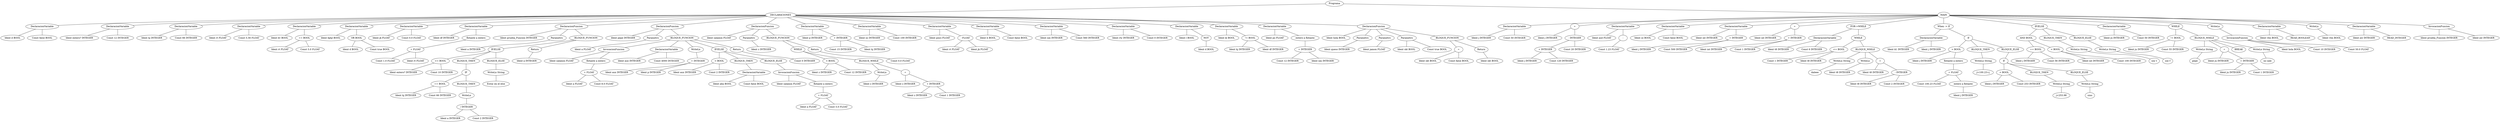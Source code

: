 graph G {273 [label="Programa"]
274 [label="DECLARACIONES"]
273 -- 274
275 [label="DeclaracionVariable"]
274 -- 275
276 [label="Ident d BOOL"]
275 -- 276
277 [label="Const false BOOL"]
275 -- 277
278 [label="DeclaracionVariable"]
274 -- 278
279 [label="Ident entero? INTEGER"]
278 -- 279
280 [label="Const 12 INTEGER"]
278 -- 280
281 [label="DeclaracionVariable"]
274 -- 281
282 [label="Ident hj INTEGER"]
281 -- 282
283 [label="Const 66 INTEGER"]
281 -- 283
284 [label="DeclaracionVariable"]
274 -- 284
285 [label="Ident rt FLOAT"]
284 -- 285
286 [label="Const 5.56 FLOAT"]
284 -- 286
287 [label="DeclaracionVariable"]
274 -- 287
288 [label="Ident bv BOOL"]
287 -- 288
289 [label="== BOOL"]
287 -- 289
290 [label="Ident rt FLOAT"]
289 -- 290
291 [label="Const 5.0 FLOAT"]
289 -- 291
292 [label="DeclaracionVariable"]
274 -- 292
293 [label="Ident fghjl BOOL"]
292 -- 293
294 [label="OR BOOL"]
292 -- 294
295 [label="Ident d BOOL"]
294 -- 295
296 [label="Const true BOOL"]
294 -- 296
297 [label="DeclaracionVariable"]
274 -- 297
298 [label="Ident jk FLOAT"]
297 -- 298
299 [label="Const 0.0 FLOAT"]
297 -- 299
300 [label="DeclaracionVariable"]
274 -- 300
301 [label="Ident df INTEGER"]
300 -- 301
302 [label="flotante a entero"]
300 -- 302
303 [label="+ FLOAT"]
302 -- 303
304 [label="Const 1.0 FLOAT"]
303 -- 304
305 [label="Ident rt FLOAT"]
303 -- 305
306 [label="DeclaracionFuncion"]
274 -- 306
307 [label="Ident prueba_Funcion INTEGER"]
306 -- 307
308 [label="Parametro"]
306 -- 308
309 [label="Ident a INTEGER"]
308 -- 309
310 [label="BLOQUE_FUNCION"]
306 -- 310
311 [label="IF/ELSE"]
310 -- 311
312 [label=">= BOOL"]
311 -- 312
313 [label="Ident entero? INTEGER"]
312 -- 313
314 [label="Const 10 INTEGER"]
312 -- 314
315 [label="BLOQUE_THEN"]
311 -- 315
316 [label="IF"]
315 -- 316
317 [label="== BOOL"]
316 -- 317
318 [label="Ident hj INTEGER"]
317 -- 318
319 [label="Const 66 INTEGER"]
317 -- 319
320 [label="BLOQUE_THEN"]
316 -- 320
321 [label="WriteLn"]
320 -- 321
322 [label="/ INTEGER"]
321 -- 322
323 [label="Ident a INTEGER"]
322 -- 323
324 [label="Const 2 INTEGER"]
322 -- 324
325 [label="BLOQUE_ELSE"]
311 -- 325
326 [label="WriteLn String"]
325 -- 326
327 [label="Estoy en el else"]
326 -- 327
328 [label="Return"]
310 -- 328
329 [label="Ident a INTEGER"]
328 -- 329
330 [label="DeclaracionFuncion"]
274 -- 330
331 [label="Ident pepe INTEGER"]
330 -- 331
332 [label="Parametro"]
330 -- 332
333 [label="Ident a FLOAT"]
332 -- 333
334 [label="BLOQUE_FUNCION"]
330 -- 334
335 [label="InvocacionFuncion"]
334 -- 335
336 [label="Ident salamin FLOAT"]
335 -- 336
337 [label="flotante a entero"]
335 -- 337
338 [label="+ FLOAT"]
337 -- 338
339 [label="Ident a FLOAT"]
338 -- 339
340 [label="Const 8.0 FLOAT"]
338 -- 340
341 [label="DeclaracionVariable"]
334 -- 341
342 [label="Ident aux INTEGER"]
341 -- 342
343 [label="Const 4000 INTEGER"]
341 -- 343
344 [label="WriteLn"]
334 -- 344
345 [label="+ INTEGER"]
344 -- 345
346 [label="Ident aux INTEGER"]
345 -- 346
347 [label="Ident p INTEGER"]
345 -- 347
348 [label="IF/ELSE"]
334 -- 348
349 [label="> BOOL"]
348 -- 349
350 [label="Ident aux INTEGER"]
349 -- 350
351 [label="Const 2 INTEGER"]
349 -- 351
352 [label="BLOQUE_THEN"]
348 -- 352
353 [label="DeclaracionVariable"]
352 -- 353
354 [label="Ident aba BOOL"]
353 -- 354
355 [label="Const false BOOL"]
353 -- 355
356 [label="BLOQUE_ELSE"]
348 -- 356
357 [label="InvocacionFuncion"]
356 -- 357
358 [label="Ident salamin FLOAT"]
357 -- 358
359 [label="flotante a entero"]
357 -- 359
360 [label="+ FLOAT"]
359 -- 360
361 [label="Ident a FLOAT"]
360 -- 361
362 [label="Const 5.0 FLOAT"]
360 -- 362
363 [label="Return"]
334 -- 363
364 [label="Const 0 INTEGER"]
363 -- 364
365 [label="DeclaracionFuncion"]
274 -- 365
366 [label="Ident salamin FLOAT"]
365 -- 366
367 [label="Parametro"]
365 -- 367
368 [label="Ident z INTEGER"]
367 -- 368
369 [label="BLOQUE_FUNCION"]
365 -- 369
370 [label="WHILE"]
369 -- 370
371 [label="< BOOL"]
370 -- 371
372 [label="Ident z INTEGER"]
371 -- 372
373 [label="Const 12 INTEGER"]
371 -- 373
374 [label="BLOQUE_WHILE"]
370 -- 374
375 [label="WriteLn"]
374 -- 375
376 [label="Ident z INTEGER"]
375 -- 376
377 [label="="]
374 -- 377
378 [label="Ident z INTEGER"]
377 -- 378
379 [label="+ INTEGER"]
377 -- 379
380 [label="Ident z INTEGER"]
379 -- 380
381 [label="Const 1 INTEGER"]
379 -- 381
382 [label="Return"]
369 -- 382
383 [label="Const 0.0 FLOAT"]
382 -- 383
384 [label="DeclaracionVariable"]
274 -- 384
385 [label="Ident p INTEGER"]
384 -- 385
386 [label="+ INTEGER"]
384 -- 386
387 [label="Const 15 INTEGER"]
386 -- 387
388 [label="Ident hj INTEGER"]
386 -- 388
389 [label="DeclaracionVariable"]
274 -- 389
390 [label="Ident xz INTEGER"]
389 -- 390
391 [label="Const 100 INTEGER"]
389 -- 391
392 [label="DeclaracionVariable"]
274 -- 392
393 [label="Ident poyo FLOAT"]
392 -- 393
394 [label="- FLOAT"]
392 -- 394
395 [label="Ident rt FLOAT"]
394 -- 395
396 [label="Ident jk FLOAT"]
394 -- 396
397 [label="DeclaracionVariable"]
274 -- 397
398 [label="Ident b BOOL"]
397 -- 398
399 [label="Const false BOOL"]
397 -- 399
400 [label="DeclaracionVariable"]
274 -- 400
401 [label="Ident nm INTEGER"]
400 -- 401
402 [label="Const 560 INTEGER"]
400 -- 402
403 [label="DeclaracionVariable"]
274 -- 403
404 [label="Ident rty INTEGER"]
403 -- 404
405 [label="Const 0 INTEGER"]
403 -- 405
406 [label="DeclaracionVariable"]
274 -- 406
407 [label="Ident l BOOL"]
406 -- 407
408 [label="NOT"]
406 -- 408
409 [label="Ident d BOOL"]
408 -- 409
410 [label="DeclaracionVariable"]
274 -- 410
411 [label="Ident kl BOOL"]
410 -- 411
412 [label="!= BOOL"]
410 -- 412
413 [label="Ident hj INTEGER"]
412 -- 413
414 [label="Ident df INTEGER"]
412 -- 414
415 [label="DeclaracionVariable"]
274 -- 415
416 [label="Ident po FLOAT"]
415 -- 416
417 [label="entero a flotante"]
415 -- 417
418 [label="+ INTEGER"]
417 -- 418
419 [label="Const 12 INTEGER"]
418 -- 419
420 [label="Ident nm INTEGER"]
418 -- 420
421 [label="DeclaracionFuncion"]
274 -- 421
422 [label="Ident hola BOOL"]
421 -- 422
423 [label="Parametro"]
421 -- 423
424 [label="Ident queso INTEGER"]
423 -- 424
425 [label="Parametro"]
421 -- 425
426 [label="Ident jamon FLOAT"]
425 -- 426
427 [label="Parametro"]
421 -- 427
428 [label="Ident skt BOOL"]
427 -- 428
429 [label="Const true BOOL"]
427 -- 429
430 [label="BLOQUE_FUNCION"]
421 -- 430
431 [label="="]
430 -- 431
432 [label="Ident skt BOOL"]
431 -- 432
433 [label="Const false BOOL"]
431 -- 433
434 [label="Return"]
430 -- 434
435 [label="Ident skt BOOL"]
434 -- 435
436 [label="MAIN"]
273 -- 436
437 [label="DeclaracionVariable"]
436 -- 437
438 [label="Ident j INTEGER"]
437 -- 438
439 [label="Const 50 INTEGER"]
437 -- 439
440 [label="="]
436 -- 440
441 [label="Ident j INTEGER"]
440 -- 441
442 [label="- INTEGER"]
440 -- 442
443 [label="+ INTEGER"]
442 -- 443
444 [label="Ident j INTEGER"]
443 -- 444
445 [label="Const 120 INTEGER"]
443 -- 445
446 [label="Const 20 INTEGER"]
442 -- 446
447 [label="DeclaracionVariable"]
436 -- 447
448 [label="Ident asd FLOAT"]
447 -- 448
449 [label="-"]
447 -- 449
450 [label="Const 1.23 FLOAT"]
449 -- 450
451 [label="DeclaracionVariable"]
436 -- 451
452 [label="Ident zz BOOL"]
451 -- 452
453 [label="Const false BOOL"]
451 -- 453
454 [label="DeclaracionVariable"]
436 -- 454
455 [label="Ident int INTEGER"]
454 -- 455
456 [label="+ INTEGER"]
454 -- 456
457 [label="Ident j INTEGER"]
456 -- 457
458 [label="Const 500 INTEGER"]
456 -- 458
459 [label="="]
436 -- 459
460 [label="Ident int INTEGER"]
459 -- 460
461 [label="+ INTEGER"]
459 -- 461
462 [label="Ident int INTEGER"]
461 -- 462
463 [label="Const 1 INTEGER"]
461 -- 463
464 [label="FOR->WHILE"]
436 -- 464
465 [label="DeclaracionVariable"]
464 -- 465
466 [label="Ident t8 INTEGER"]
465 -- 466
467 [label="Const 6 INTEGER"]
465 -- 467
468 [label="WHILE"]
464 -- 468
469 [label="<= BOOL"]
468 -- 469
470 [label="Const 1 INTEGER"]
469 -- 470
471 [label="Ident t8 INTEGER"]
469 -- 471
472 [label="BLOQUE_WHILE"]
468 -- 472
473 [label="WriteLn String"]
472 -- 473
474 [label="daleee"]
473 -- 474
475 [label="WriteLn"]
472 -- 475
476 [label="Ident t8 INTEGER"]
475 -- 476
477 [label="="]
472 -- 477
478 [label="Ident t8 INTEGER"]
477 -- 478
479 [label="- INTEGER"]
477 -- 479
480 [label="Ident t8 INTEGER"]
479 -- 480
481 [label="Const 2 INTEGER"]
479 -- 481
482 [label="When -> If"]
436 -- 482
483 [label="DeclaracionVariable"]
482 -- 483
484 [label="Ident $1 INTEGER"]
483 -- 484
485 [label="Ident j INTEGER"]
483 -- 485
486 [label="If"]
482 -- 486
487 [label="> BOOL"]
486 -- 487
488 [label="Ident j INTEGER"]
487 -- 488
489 [label="flotante a entero"]
487 -- 489
490 [label="+ FLOAT"]
489 -- 490
491 [label="Const 100.23 FLOAT"]
490 -- 491
492 [label="entero a flotante"]
490 -- 492
493 [label="Ident j INTEGER"]
492 -- 493
494 [label="BLOQUE_THEN"]
486 -- 494
495 [label="WriteLn String"]
494 -- 495
496 [label="j>100.23+j"]
495 -- 496
497 [label="BLOQUE_ELSE"]
486 -- 497
498 [label="If"]
497 -- 498
499 [label="< BOOL"]
498 -- 499
500 [label="Ident j INTEGER"]
499 -- 500
501 [label="Const 253 INTEGER"]
499 -- 501
502 [label="BLOQUE_THEN"]
498 -- 502
503 [label="WriteLn String"]
502 -- 503
504 [label="j<253.98"]
503 -- 504
505 [label="BLOQUE_ELSE"]
498 -- 505
506 [label="WriteLn String"]
505 -- 506
507 [label="sino"]
506 -- 507
508 [label="IF/ELSE"]
436 -- 508
509 [label="AND BOOL"]
508 -- 509
510 [label="== BOOL"]
509 -- 510
511 [label="Ident j INTEGER"]
510 -- 511
512 [label="Const 56 INTEGER"]
510 -- 512
513 [label="< BOOL"]
509 -- 513
514 [label="Ident int INTEGER"]
513 -- 514
515 [label="Const 100 INTEGER"]
513 -- 515
516 [label="BLOQUE_THEN"]
508 -- 516
517 [label="WriteLn String"]
516 -- 517
518 [label="soy t"]
517 -- 518
519 [label="BLOQUE_ELSE"]
508 -- 519
520 [label="WriteLn String"]
519 -- 520
521 [label="soy f"]
520 -- 521
522 [label="DeclaracionVariable"]
436 -- 522
523 [label="Ident ju INTEGER"]
522 -- 523
524 [label="Const 50 INTEGER"]
522 -- 524
525 [label="WHILE"]
436 -- 525
526 [label="!= BOOL"]
525 -- 526
527 [label="Ident ju INTEGER"]
526 -- 527
528 [label="Const 55 INTEGER"]
526 -- 528
529 [label="BLOQUE_WHILE"]
525 -- 529
530 [label="WriteLn String"]
529 -- 530
531 [label="pepe"]
530 -- 531
532 [label="="]
529 -- 532
533 [label="Ident ju INTEGER"]
532 -- 533
534 [label="+ INTEGER"]
532 -- 534
535 [label="Ident ju INTEGER"]
534 -- 535
536 [label="Const 1 INTEGER"]
534 -- 536
537 [label="BREAK"]
529 -- 537
538 [label="WriteLn String"]
529 -- 538
539 [label="no sale"]
538 -- 539
540 [label="WriteLn"]
436 -- 540
541 [label="InvocacionFuncion"]
540 -- 541
542 [label="Ident hola BOOL"]
541 -- 542
543 [label="Const 10 INTEGER"]
541 -- 543
544 [label="Const 50.0 FLOAT"]
541 -- 544
545 [label="DeclaracionVariable"]
436 -- 545
546 [label="Ident vbn BOOL"]
545 -- 546
547 [label="READ_BOOLEAN"]
545 -- 547
548 [label="WriteLn"]
436 -- 548
549 [label="Ident vbn BOOL"]
548 -- 549
550 [label="DeclaracionVariable"]
436 -- 550
551 [label="Ident aw INTEGER"]
550 -- 551
552 [label="READ_INTEGER"]
550 -- 552
553 [label="InvocacionFuncion"]
436 -- 553
554 [label="Ident prueba_Funcion INTEGER"]
553 -- 554
555 [label="Ident aw INTEGER"]
553 -- 555
}
